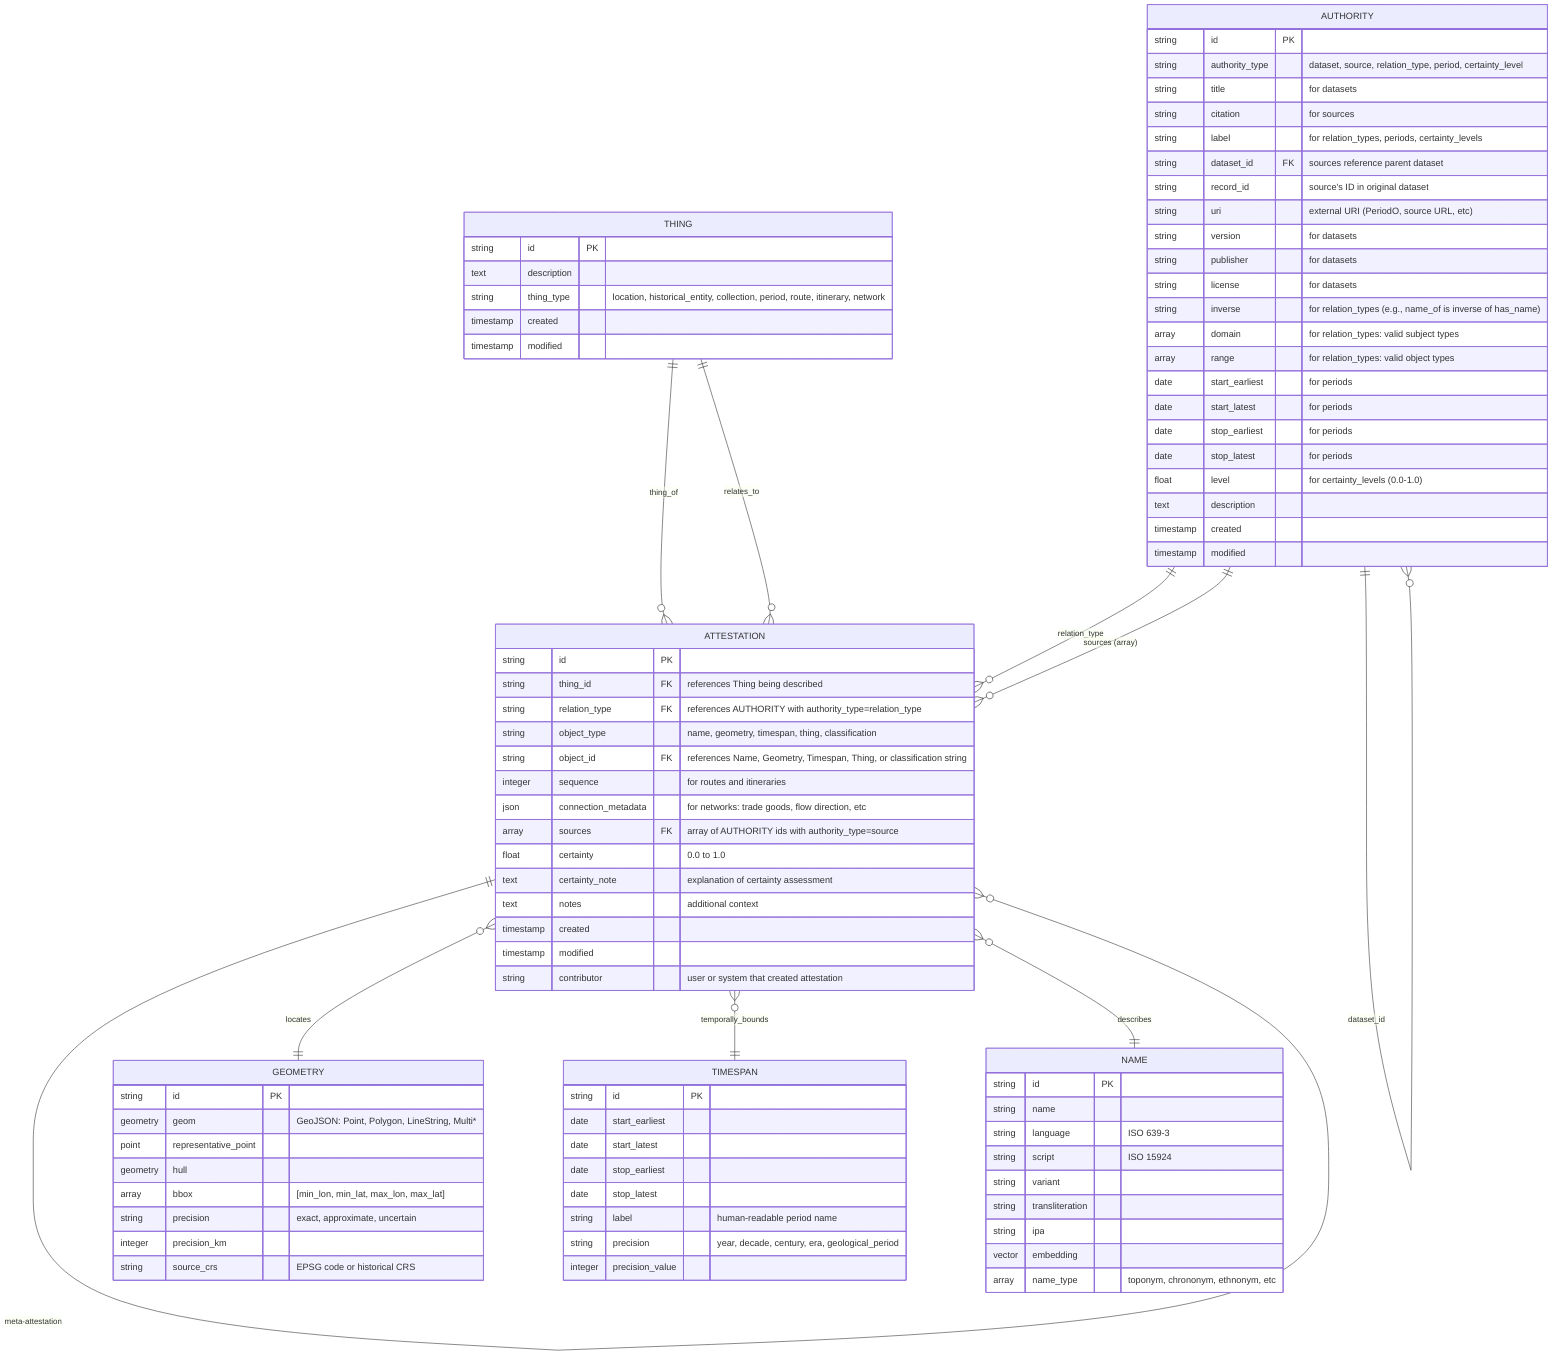 erDiagram
%% All relationships go through ATTESTATION
    THING ||--o{ ATTESTATION : "thing_of"
    THING ||--o{ ATTESTATION : "relates_to"
    ATTESTATION ||--o{ ATTESTATION : "meta-attestation"
    ATTESTATION o{--|| GEOMETRY : "locates"
    ATTESTATION o{--|| TIMESPAN : "temporally_bounds"
    ATTESTATION o{--|| NAME : "describes"
    AUTHORITY ||--o{ ATTESTATION : "relation_type"
    AUTHORITY ||--o{ ATTESTATION : "sources (array)"
    AUTHORITY ||--o{ AUTHORITY : "dataset_id"

%% Core entities
    THING {
        string id PK
        text description
        string thing_type "location, historical_entity, collection, period, route, itinerary, network"
        timestamp created
        timestamp modified
    }

    NAME {
        string id PK
        string name
        string language "ISO 639-3"
        string script "ISO 15924"
        string variant
        string transliteration
        string ipa
        vector embedding
        array name_type "toponym, chrononym, ethnonym, etc"
    }

    GEOMETRY {
        string id PK
        geometry geom "GeoJSON: Point, Polygon, LineString, Multi*"
        point representative_point
        geometry hull
        array bbox "[min_lon, min_lat, max_lon, max_lat]"
        string precision "exact, approximate, uncertain"
        integer precision_km
        string source_crs "EPSG code or historical CRS"
    }

    TIMESPAN {
        string id PK
        date start_earliest
        date start_latest
        date stop_earliest
        date stop_latest
        string label "human-readable period name"
        string precision "year, decade, century, era, geological_period"
        integer precision_value
    }

    ATTESTATION {
        string id PK
        string thing_id FK "references Thing being described"
        string relation_type FK "references AUTHORITY with authority_type=relation_type"
        string object_type "name, geometry, timespan, thing, classification"
        string object_id FK "references Name, Geometry, Timespan, Thing, or classification string"
        integer sequence "for routes and itineraries"
        json connection_metadata "for networks: trade goods, flow direction, etc"
        array sources FK "array of AUTHORITY ids with authority_type=source"
        float certainty "0.0 to 1.0"
        text certainty_note "explanation of certainty assessment"
        text notes "additional context"
        timestamp created
        timestamp modified
        string contributor "user or system that created attestation"
    }

    AUTHORITY {
        string id PK
        string authority_type "dataset, source, relation_type, period, certainty_level"
        string title "for datasets"
        string citation "for sources"
        string label "for relation_types, periods, certainty_levels"
        string dataset_id FK "sources reference parent dataset"
        string record_id "source's ID in original dataset"
        string uri "external URI (PeriodO, source URL, etc)"
        string version "for datasets"
        string publisher "for datasets"
        string license "for datasets"
        string inverse "for relation_types (e.g., name_of is inverse of has_name)"
        array domain "for relation_types: valid subject types"
        array range "for relation_types: valid object types"
        date start_earliest "for periods"
        date start_latest "for periods"
        date stop_earliest "for periods"
        date stop_latest "for periods"
        float level "for certainty_levels (0.0-1.0)"
        text description
        timestamp created
        timestamp modified
    }